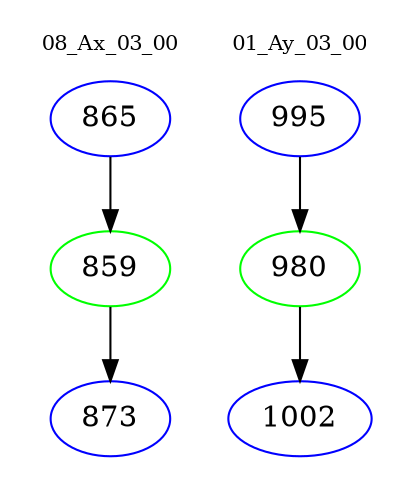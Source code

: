 digraph{
subgraph cluster_0 {
color = white
label = "08_Ax_03_00";
fontsize=10;
T0_865 [label="865", color="blue"]
T0_865 -> T0_859 [color="black"]
T0_859 [label="859", color="green"]
T0_859 -> T0_873 [color="black"]
T0_873 [label="873", color="blue"]
}
subgraph cluster_1 {
color = white
label = "01_Ay_03_00";
fontsize=10;
T1_995 [label="995", color="blue"]
T1_995 -> T1_980 [color="black"]
T1_980 [label="980", color="green"]
T1_980 -> T1_1002 [color="black"]
T1_1002 [label="1002", color="blue"]
}
}
